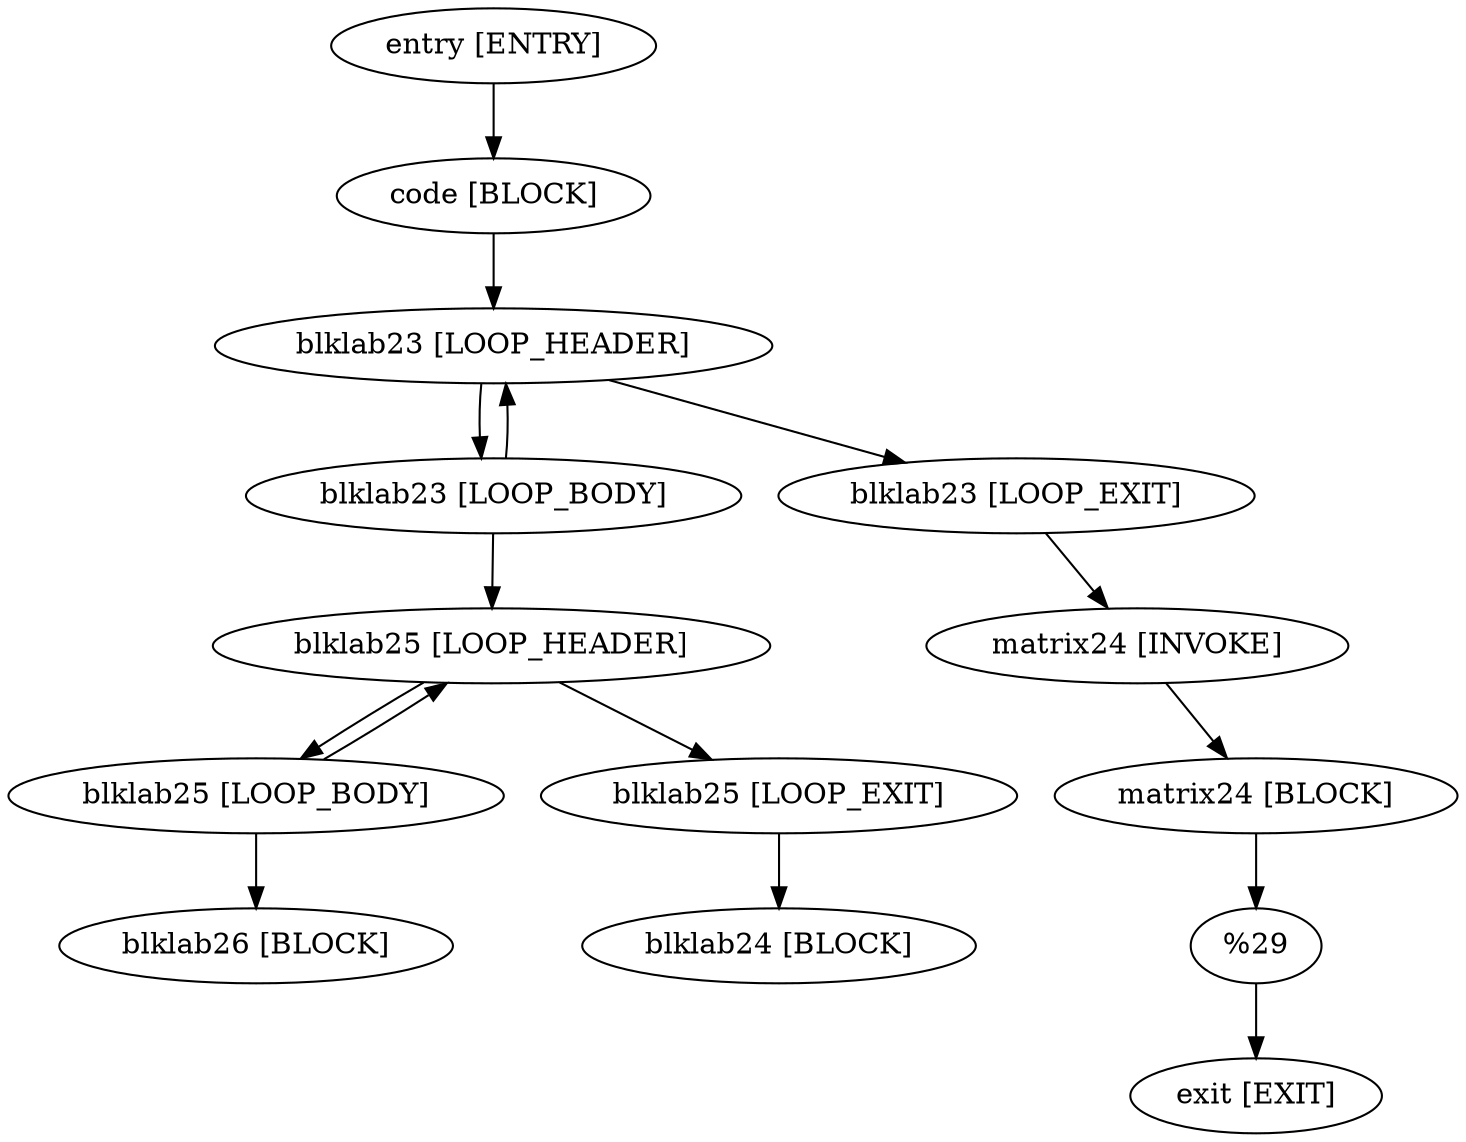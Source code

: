 digraph init{
"entry [ENTRY]"->"code [BLOCK]";
"code [BLOCK]"->"blklab23 [LOOP_HEADER]";
"blklab23 [LOOP_HEADER]"->"blklab23 [LOOP_BODY]";
"blklab23 [LOOP_HEADER]"->"blklab23 [LOOP_EXIT]";
"blklab23 [LOOP_BODY]"->"blklab23 [LOOP_HEADER]";
"blklab23 [LOOP_BODY]"->"blklab25 [LOOP_HEADER]";
"blklab23 [LOOP_EXIT]"->"matrix24 [INVOKE]";
"blklab25 [LOOP_HEADER]"->"blklab25 [LOOP_BODY]";
"blklab25 [LOOP_HEADER]"->"blklab25 [LOOP_EXIT]";
"blklab25 [LOOP_BODY]"->"blklab25 [LOOP_HEADER]";
"blklab25 [LOOP_BODY]"->"blklab26 [BLOCK]";
"blklab25 [LOOP_EXIT]"->"blklab24 [BLOCK]";
"matrix24 [INVOKE]"->"matrix24 [BLOCK]";
"matrix24 [BLOCK]"->"%15 [RETURN]";
"%15 [RETURN]"->"exit [EXIT]";

}
